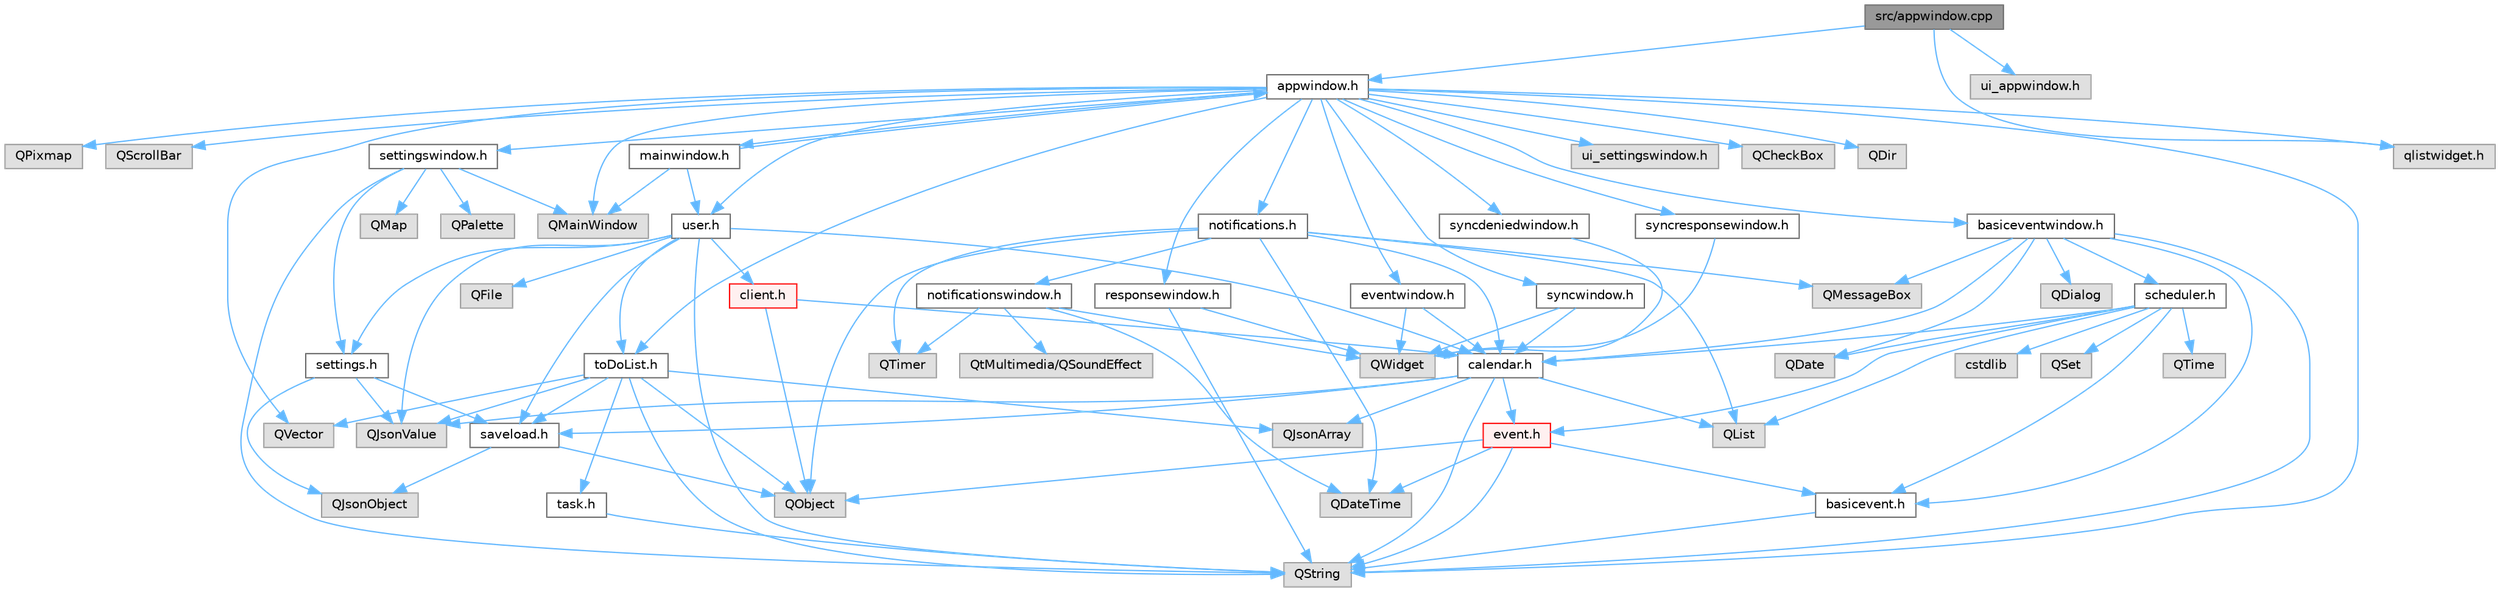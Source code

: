 digraph "src/appwindow.cpp"
{
 // LATEX_PDF_SIZE
  bgcolor="transparent";
  edge [fontname=Helvetica,fontsize=10,labelfontname=Helvetica,labelfontsize=10];
  node [fontname=Helvetica,fontsize=10,shape=box,height=0.2,width=0.4];
  Node1 [id="Node000001",label="src/appwindow.cpp",height=0.2,width=0.4,color="gray40", fillcolor="grey60", style="filled", fontcolor="black",tooltip=" "];
  Node1 -> Node2 [id="edge1_Node000001_Node000002",color="steelblue1",style="solid",tooltip=" "];
  Node2 [id="Node000002",label="appwindow.h",height=0.2,width=0.4,color="grey40", fillcolor="white", style="filled",URL="$appwindow_8h.html",tooltip=" "];
  Node2 -> Node3 [id="edge2_Node000002_Node000003",color="steelblue1",style="solid",tooltip=" "];
  Node3 [id="Node000003",label="QCheckBox",height=0.2,width=0.4,color="grey60", fillcolor="#E0E0E0", style="filled",tooltip=" "];
  Node2 -> Node4 [id="edge3_Node000002_Node000004",color="steelblue1",style="solid",tooltip=" "];
  Node4 [id="Node000004",label="QDir",height=0.2,width=0.4,color="grey60", fillcolor="#E0E0E0", style="filled",tooltip=" "];
  Node2 -> Node5 [id="edge4_Node000002_Node000005",color="steelblue1",style="solid",tooltip=" "];
  Node5 [id="Node000005",label="QMainWindow",height=0.2,width=0.4,color="grey60", fillcolor="#E0E0E0", style="filled",tooltip=" "];
  Node2 -> Node6 [id="edge5_Node000002_Node000006",color="steelblue1",style="solid",tooltip=" "];
  Node6 [id="Node000006",label="QPixmap",height=0.2,width=0.4,color="grey60", fillcolor="#E0E0E0", style="filled",tooltip=" "];
  Node2 -> Node7 [id="edge6_Node000002_Node000007",color="steelblue1",style="solid",tooltip=" "];
  Node7 [id="Node000007",label="QScrollBar",height=0.2,width=0.4,color="grey60", fillcolor="#E0E0E0", style="filled",tooltip=" "];
  Node2 -> Node8 [id="edge7_Node000002_Node000008",color="steelblue1",style="solid",tooltip=" "];
  Node8 [id="Node000008",label="QString",height=0.2,width=0.4,color="grey60", fillcolor="#E0E0E0", style="filled",tooltip=" "];
  Node2 -> Node9 [id="edge8_Node000002_Node000009",color="steelblue1",style="solid",tooltip=" "];
  Node9 [id="Node000009",label="QVector",height=0.2,width=0.4,color="grey60", fillcolor="#E0E0E0", style="filled",tooltip=" "];
  Node2 -> Node10 [id="edge9_Node000002_Node000010",color="steelblue1",style="solid",tooltip=" "];
  Node10 [id="Node000010",label="basiceventwindow.h",height=0.2,width=0.4,color="grey40", fillcolor="white", style="filled",URL="$basiceventwindow_8h.html",tooltip=" "];
  Node10 -> Node11 [id="edge10_Node000010_Node000011",color="steelblue1",style="solid",tooltip=" "];
  Node11 [id="Node000011",label="basicevent.h",height=0.2,width=0.4,color="grey40", fillcolor="white", style="filled",URL="$basicevent_8h.html",tooltip=" "];
  Node11 -> Node8 [id="edge11_Node000011_Node000008",color="steelblue1",style="solid",tooltip=" "];
  Node10 -> Node12 [id="edge12_Node000010_Node000012",color="steelblue1",style="solid",tooltip=" "];
  Node12 [id="Node000012",label="calendar.h",height=0.2,width=0.4,color="grey40", fillcolor="white", style="filled",URL="$calendar_8h.html",tooltip=" "];
  Node12 -> Node13 [id="edge13_Node000012_Node000013",color="steelblue1",style="solid",tooltip=" "];
  Node13 [id="Node000013",label="event.h",height=0.2,width=0.4,color="red", fillcolor="#FFF0F0", style="filled",URL="$event_8h.html",tooltip=" "];
  Node13 -> Node14 [id="edge14_Node000013_Node000014",color="steelblue1",style="solid",tooltip=" "];
  Node14 [id="Node000014",label="QDateTime",height=0.2,width=0.4,color="grey60", fillcolor="#E0E0E0", style="filled",tooltip=" "];
  Node13 -> Node16 [id="edge15_Node000013_Node000016",color="steelblue1",style="solid",tooltip=" "];
  Node16 [id="Node000016",label="QObject",height=0.2,width=0.4,color="grey60", fillcolor="#E0E0E0", style="filled",tooltip=" "];
  Node13 -> Node8 [id="edge16_Node000013_Node000008",color="steelblue1",style="solid",tooltip=" "];
  Node13 -> Node11 [id="edge17_Node000013_Node000011",color="steelblue1",style="solid",tooltip=" "];
  Node12 -> Node17 [id="edge18_Node000012_Node000017",color="steelblue1",style="solid",tooltip=" "];
  Node17 [id="Node000017",label="saveload.h",height=0.2,width=0.4,color="grey40", fillcolor="white", style="filled",URL="$saveload_8h.html",tooltip=" "];
  Node17 -> Node18 [id="edge19_Node000017_Node000018",color="steelblue1",style="solid",tooltip=" "];
  Node18 [id="Node000018",label="QJsonObject",height=0.2,width=0.4,color="grey60", fillcolor="#E0E0E0", style="filled",tooltip=" "];
  Node17 -> Node16 [id="edge20_Node000017_Node000016",color="steelblue1",style="solid",tooltip=" "];
  Node12 -> Node19 [id="edge21_Node000012_Node000019",color="steelblue1",style="solid",tooltip=" "];
  Node19 [id="Node000019",label="QJsonArray",height=0.2,width=0.4,color="grey60", fillcolor="#E0E0E0", style="filled",tooltip=" "];
  Node12 -> Node20 [id="edge22_Node000012_Node000020",color="steelblue1",style="solid",tooltip=" "];
  Node20 [id="Node000020",label="QJsonValue",height=0.2,width=0.4,color="grey60", fillcolor="#E0E0E0", style="filled",tooltip=" "];
  Node12 -> Node21 [id="edge23_Node000012_Node000021",color="steelblue1",style="solid",tooltip=" "];
  Node21 [id="Node000021",label="QList",height=0.2,width=0.4,color="grey60", fillcolor="#E0E0E0", style="filled",tooltip=" "];
  Node12 -> Node8 [id="edge24_Node000012_Node000008",color="steelblue1",style="solid",tooltip=" "];
  Node10 -> Node22 [id="edge25_Node000010_Node000022",color="steelblue1",style="solid",tooltip=" "];
  Node22 [id="Node000022",label="scheduler.h",height=0.2,width=0.4,color="grey40", fillcolor="white", style="filled",URL="$scheduler_8h.html",tooltip=" "];
  Node22 -> Node11 [id="edge26_Node000022_Node000011",color="steelblue1",style="solid",tooltip=" "];
  Node22 -> Node12 [id="edge27_Node000022_Node000012",color="steelblue1",style="solid",tooltip=" "];
  Node22 -> Node13 [id="edge28_Node000022_Node000013",color="steelblue1",style="solid",tooltip=" "];
  Node22 -> Node23 [id="edge29_Node000022_Node000023",color="steelblue1",style="solid",tooltip=" "];
  Node23 [id="Node000023",label="QDate",height=0.2,width=0.4,color="grey60", fillcolor="#E0E0E0", style="filled",tooltip=" "];
  Node22 -> Node21 [id="edge30_Node000022_Node000021",color="steelblue1",style="solid",tooltip=" "];
  Node22 -> Node24 [id="edge31_Node000022_Node000024",color="steelblue1",style="solid",tooltip=" "];
  Node24 [id="Node000024",label="QSet",height=0.2,width=0.4,color="grey60", fillcolor="#E0E0E0", style="filled",tooltip=" "];
  Node22 -> Node25 [id="edge32_Node000022_Node000025",color="steelblue1",style="solid",tooltip=" "];
  Node25 [id="Node000025",label="QTime",height=0.2,width=0.4,color="grey60", fillcolor="#E0E0E0", style="filled",tooltip=" "];
  Node22 -> Node26 [id="edge33_Node000022_Node000026",color="steelblue1",style="solid",tooltip=" "];
  Node26 [id="Node000026",label="cstdlib",height=0.2,width=0.4,color="grey60", fillcolor="#E0E0E0", style="filled",tooltip=" "];
  Node10 -> Node23 [id="edge34_Node000010_Node000023",color="steelblue1",style="solid",tooltip=" "];
  Node10 -> Node27 [id="edge35_Node000010_Node000027",color="steelblue1",style="solid",tooltip=" "];
  Node27 [id="Node000027",label="QDialog",height=0.2,width=0.4,color="grey60", fillcolor="#E0E0E0", style="filled",tooltip=" "];
  Node10 -> Node28 [id="edge36_Node000010_Node000028",color="steelblue1",style="solid",tooltip=" "];
  Node28 [id="Node000028",label="QMessageBox",height=0.2,width=0.4,color="grey60", fillcolor="#E0E0E0", style="filled",tooltip=" "];
  Node10 -> Node8 [id="edge37_Node000010_Node000008",color="steelblue1",style="solid",tooltip=" "];
  Node2 -> Node29 [id="edge38_Node000002_Node000029",color="steelblue1",style="solid",tooltip=" "];
  Node29 [id="Node000029",label="eventwindow.h",height=0.2,width=0.4,color="grey40", fillcolor="white", style="filled",URL="$eventwindow_8h.html",tooltip=" "];
  Node29 -> Node12 [id="edge39_Node000029_Node000012",color="steelblue1",style="solid",tooltip=" "];
  Node29 -> Node30 [id="edge40_Node000029_Node000030",color="steelblue1",style="solid",tooltip=" "];
  Node30 [id="Node000030",label="QWidget",height=0.2,width=0.4,color="grey60", fillcolor="#E0E0E0", style="filled",tooltip=" "];
  Node2 -> Node31 [id="edge41_Node000002_Node000031",color="steelblue1",style="solid",tooltip=" "];
  Node31 [id="Node000031",label="mainwindow.h",height=0.2,width=0.4,color="grey40", fillcolor="white", style="filled",URL="$mainwindow_8h.html",tooltip=" "];
  Node31 -> Node2 [id="edge42_Node000031_Node000002",color="steelblue1",style="solid",tooltip=" "];
  Node31 -> Node32 [id="edge43_Node000031_Node000032",color="steelblue1",style="solid",tooltip=" "];
  Node32 [id="Node000032",label="user.h",height=0.2,width=0.4,color="grey40", fillcolor="white", style="filled",URL="$user_8h.html",tooltip=" "];
  Node32 -> Node12 [id="edge44_Node000032_Node000012",color="steelblue1",style="solid",tooltip=" "];
  Node32 -> Node33 [id="edge45_Node000032_Node000033",color="steelblue1",style="solid",tooltip=" "];
  Node33 [id="Node000033",label="client.h",height=0.2,width=0.4,color="red", fillcolor="#FFF0F0", style="filled",URL="$client_8h.html",tooltip=" "];
  Node33 -> Node12 [id="edge46_Node000033_Node000012",color="steelblue1",style="solid",tooltip=" "];
  Node33 -> Node16 [id="edge47_Node000033_Node000016",color="steelblue1",style="solid",tooltip=" "];
  Node32 -> Node17 [id="edge48_Node000032_Node000017",color="steelblue1",style="solid",tooltip=" "];
  Node32 -> Node35 [id="edge49_Node000032_Node000035",color="steelblue1",style="solid",tooltip=" "];
  Node35 [id="Node000035",label="settings.h",height=0.2,width=0.4,color="grey40", fillcolor="white", style="filled",URL="$settings_8h.html",tooltip=" "];
  Node35 -> Node17 [id="edge50_Node000035_Node000017",color="steelblue1",style="solid",tooltip=" "];
  Node35 -> Node18 [id="edge51_Node000035_Node000018",color="steelblue1",style="solid",tooltip=" "];
  Node35 -> Node20 [id="edge52_Node000035_Node000020",color="steelblue1",style="solid",tooltip=" "];
  Node32 -> Node36 [id="edge53_Node000032_Node000036",color="steelblue1",style="solid",tooltip=" "];
  Node36 [id="Node000036",label="toDoList.h",height=0.2,width=0.4,color="grey40", fillcolor="white", style="filled",URL="$to_do_list_8h.html",tooltip=" "];
  Node36 -> Node17 [id="edge54_Node000036_Node000017",color="steelblue1",style="solid",tooltip=" "];
  Node36 -> Node37 [id="edge55_Node000036_Node000037",color="steelblue1",style="solid",tooltip=" "];
  Node37 [id="Node000037",label="task.h",height=0.2,width=0.4,color="grey40", fillcolor="white", style="filled",URL="$task_8h.html",tooltip=" "];
  Node37 -> Node8 [id="edge56_Node000037_Node000008",color="steelblue1",style="solid",tooltip=" "];
  Node36 -> Node19 [id="edge57_Node000036_Node000019",color="steelblue1",style="solid",tooltip=" "];
  Node36 -> Node20 [id="edge58_Node000036_Node000020",color="steelblue1",style="solid",tooltip=" "];
  Node36 -> Node16 [id="edge59_Node000036_Node000016",color="steelblue1",style="solid",tooltip=" "];
  Node36 -> Node8 [id="edge60_Node000036_Node000008",color="steelblue1",style="solid",tooltip=" "];
  Node36 -> Node9 [id="edge61_Node000036_Node000009",color="steelblue1",style="solid",tooltip=" "];
  Node32 -> Node38 [id="edge62_Node000032_Node000038",color="steelblue1",style="solid",tooltip=" "];
  Node38 [id="Node000038",label="QFile",height=0.2,width=0.4,color="grey60", fillcolor="#E0E0E0", style="filled",tooltip=" "];
  Node32 -> Node20 [id="edge63_Node000032_Node000020",color="steelblue1",style="solid",tooltip=" "];
  Node32 -> Node8 [id="edge64_Node000032_Node000008",color="steelblue1",style="solid",tooltip=" "];
  Node31 -> Node5 [id="edge65_Node000031_Node000005",color="steelblue1",style="solid",tooltip=" "];
  Node2 -> Node39 [id="edge66_Node000002_Node000039",color="steelblue1",style="solid",tooltip=" "];
  Node39 [id="Node000039",label="notifications.h",height=0.2,width=0.4,color="grey40", fillcolor="white", style="filled",URL="$notifications_8h.html",tooltip=" "];
  Node39 -> Node14 [id="edge67_Node000039_Node000014",color="steelblue1",style="solid",tooltip=" "];
  Node39 -> Node21 [id="edge68_Node000039_Node000021",color="steelblue1",style="solid",tooltip=" "];
  Node39 -> Node28 [id="edge69_Node000039_Node000028",color="steelblue1",style="solid",tooltip=" "];
  Node39 -> Node16 [id="edge70_Node000039_Node000016",color="steelblue1",style="solid",tooltip=" "];
  Node39 -> Node40 [id="edge71_Node000039_Node000040",color="steelblue1",style="solid",tooltip=" "];
  Node40 [id="Node000040",label="QTimer",height=0.2,width=0.4,color="grey60", fillcolor="#E0E0E0", style="filled",tooltip=" "];
  Node39 -> Node12 [id="edge72_Node000039_Node000012",color="steelblue1",style="solid",tooltip=" "];
  Node39 -> Node41 [id="edge73_Node000039_Node000041",color="steelblue1",style="solid",tooltip=" "];
  Node41 [id="Node000041",label="notificationswindow.h",height=0.2,width=0.4,color="grey40", fillcolor="white", style="filled",URL="$notificationswindow_8h.html",tooltip=" "];
  Node41 -> Node14 [id="edge74_Node000041_Node000014",color="steelblue1",style="solid",tooltip=" "];
  Node41 -> Node40 [id="edge75_Node000041_Node000040",color="steelblue1",style="solid",tooltip=" "];
  Node41 -> Node30 [id="edge76_Node000041_Node000030",color="steelblue1",style="solid",tooltip=" "];
  Node41 -> Node42 [id="edge77_Node000041_Node000042",color="steelblue1",style="solid",tooltip=" "];
  Node42 [id="Node000042",label="QtMultimedia/QSoundEffect",height=0.2,width=0.4,color="grey60", fillcolor="#E0E0E0", style="filled",tooltip=" "];
  Node2 -> Node43 [id="edge78_Node000002_Node000043",color="steelblue1",style="solid",tooltip=" "];
  Node43 [id="Node000043",label="qlistwidget.h",height=0.2,width=0.4,color="grey60", fillcolor="#E0E0E0", style="filled",tooltip=" "];
  Node2 -> Node44 [id="edge79_Node000002_Node000044",color="steelblue1",style="solid",tooltip=" "];
  Node44 [id="Node000044",label="responsewindow.h",height=0.2,width=0.4,color="grey40", fillcolor="white", style="filled",URL="$responsewindow_8h.html",tooltip=" "];
  Node44 -> Node8 [id="edge80_Node000044_Node000008",color="steelblue1",style="solid",tooltip=" "];
  Node44 -> Node30 [id="edge81_Node000044_Node000030",color="steelblue1",style="solid",tooltip=" "];
  Node2 -> Node45 [id="edge82_Node000002_Node000045",color="steelblue1",style="solid",tooltip=" "];
  Node45 [id="Node000045",label="settingswindow.h",height=0.2,width=0.4,color="grey40", fillcolor="white", style="filled",URL="$settingswindow_8h.html",tooltip=" "];
  Node45 -> Node5 [id="edge83_Node000045_Node000005",color="steelblue1",style="solid",tooltip=" "];
  Node45 -> Node46 [id="edge84_Node000045_Node000046",color="steelblue1",style="solid",tooltip=" "];
  Node46 [id="Node000046",label="QMap",height=0.2,width=0.4,color="grey60", fillcolor="#E0E0E0", style="filled",tooltip=" "];
  Node45 -> Node47 [id="edge85_Node000045_Node000047",color="steelblue1",style="solid",tooltip=" "];
  Node47 [id="Node000047",label="QPalette",height=0.2,width=0.4,color="grey60", fillcolor="#E0E0E0", style="filled",tooltip=" "];
  Node45 -> Node8 [id="edge86_Node000045_Node000008",color="steelblue1",style="solid",tooltip=" "];
  Node45 -> Node35 [id="edge87_Node000045_Node000035",color="steelblue1",style="solid",tooltip=" "];
  Node2 -> Node48 [id="edge88_Node000002_Node000048",color="steelblue1",style="solid",tooltip=" "];
  Node48 [id="Node000048",label="syncdeniedwindow.h",height=0.2,width=0.4,color="grey40", fillcolor="white", style="filled",URL="$syncdeniedwindow_8h.html",tooltip=" "];
  Node48 -> Node30 [id="edge89_Node000048_Node000030",color="steelblue1",style="solid",tooltip=" "];
  Node2 -> Node49 [id="edge90_Node000002_Node000049",color="steelblue1",style="solid",tooltip=" "];
  Node49 [id="Node000049",label="syncresponsewindow.h",height=0.2,width=0.4,color="grey40", fillcolor="white", style="filled",URL="$syncresponsewindow_8h.html",tooltip=" "];
  Node49 -> Node30 [id="edge91_Node000049_Node000030",color="steelblue1",style="solid",tooltip=" "];
  Node2 -> Node50 [id="edge92_Node000002_Node000050",color="steelblue1",style="solid",tooltip=" "];
  Node50 [id="Node000050",label="syncwindow.h",height=0.2,width=0.4,color="grey40", fillcolor="white", style="filled",URL="$syncwindow_8h.html",tooltip=" "];
  Node50 -> Node12 [id="edge93_Node000050_Node000012",color="steelblue1",style="solid",tooltip=" "];
  Node50 -> Node30 [id="edge94_Node000050_Node000030",color="steelblue1",style="solid",tooltip=" "];
  Node2 -> Node36 [id="edge95_Node000002_Node000036",color="steelblue1",style="solid",tooltip=" "];
  Node2 -> Node51 [id="edge96_Node000002_Node000051",color="steelblue1",style="solid",tooltip=" "];
  Node51 [id="Node000051",label="ui_settingswindow.h",height=0.2,width=0.4,color="grey60", fillcolor="#E0E0E0", style="filled",tooltip=" "];
  Node2 -> Node32 [id="edge97_Node000002_Node000032",color="steelblue1",style="solid",tooltip=" "];
  Node1 -> Node43 [id="edge98_Node000001_Node000043",color="steelblue1",style="solid",tooltip=" "];
  Node1 -> Node52 [id="edge99_Node000001_Node000052",color="steelblue1",style="solid",tooltip=" "];
  Node52 [id="Node000052",label="ui_appwindow.h",height=0.2,width=0.4,color="grey60", fillcolor="#E0E0E0", style="filled",tooltip=" "];
}

